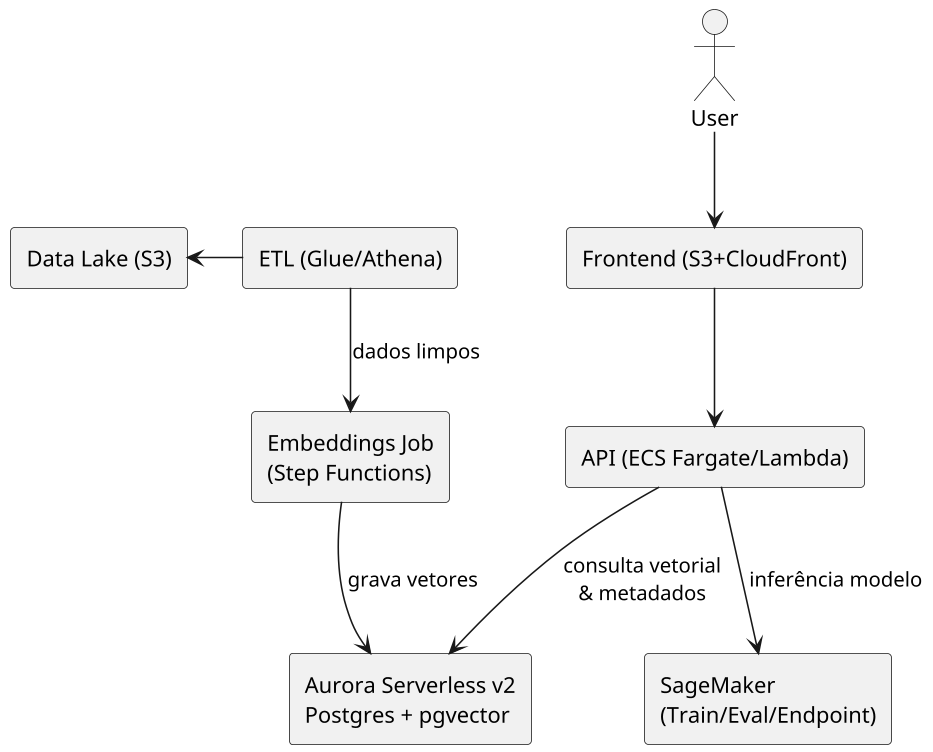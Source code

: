 @startuml
skinparam dpi 150
actor User
rectangle "Frontend (S3+CloudFront)" as FE
rectangle "API (ECS Fargate/Lambda)" as API
rectangle "Aurora Serverless v2\nPostgres + pgvector" as DB
rectangle "Data Lake (S3)" as DL
rectangle "ETL (Glue/Athena)" as ETL
rectangle "Embeddings Job\n(Step Functions)" as EMB
rectangle "SageMaker\n(Train/Eval/Endpoint)" as SM

User --> FE
FE --> API
API --> DB : consulta vetorial\n& metadados
API --> SM : inferência modelo
DL <- ETL
ETL --> EMB : dados limpos
EMB --> DB : grava vetores
@enduml
